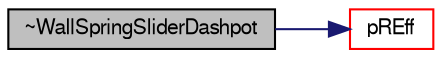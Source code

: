 digraph "~WallSpringSliderDashpot"
{
  bgcolor="transparent";
  edge [fontname="FreeSans",fontsize="10",labelfontname="FreeSans",labelfontsize="10"];
  node [fontname="FreeSans",fontsize="10",shape=record];
  rankdir="LR";
  Node5 [label="~WallSpringSliderDashpot",height=0.2,width=0.4,color="black", fillcolor="grey75", style="filled", fontcolor="black"];
  Node5 -> Node6 [color="midnightblue",fontsize="10",style="solid",fontname="FreeSans"];
  Node6 [label="pREff",height=0.2,width=0.4,color="red",URL="$a24038.html#aa35eaa03a5491de3c22003347d107c5b",tooltip="Return the effective radius for a particle for the model. "];
}
